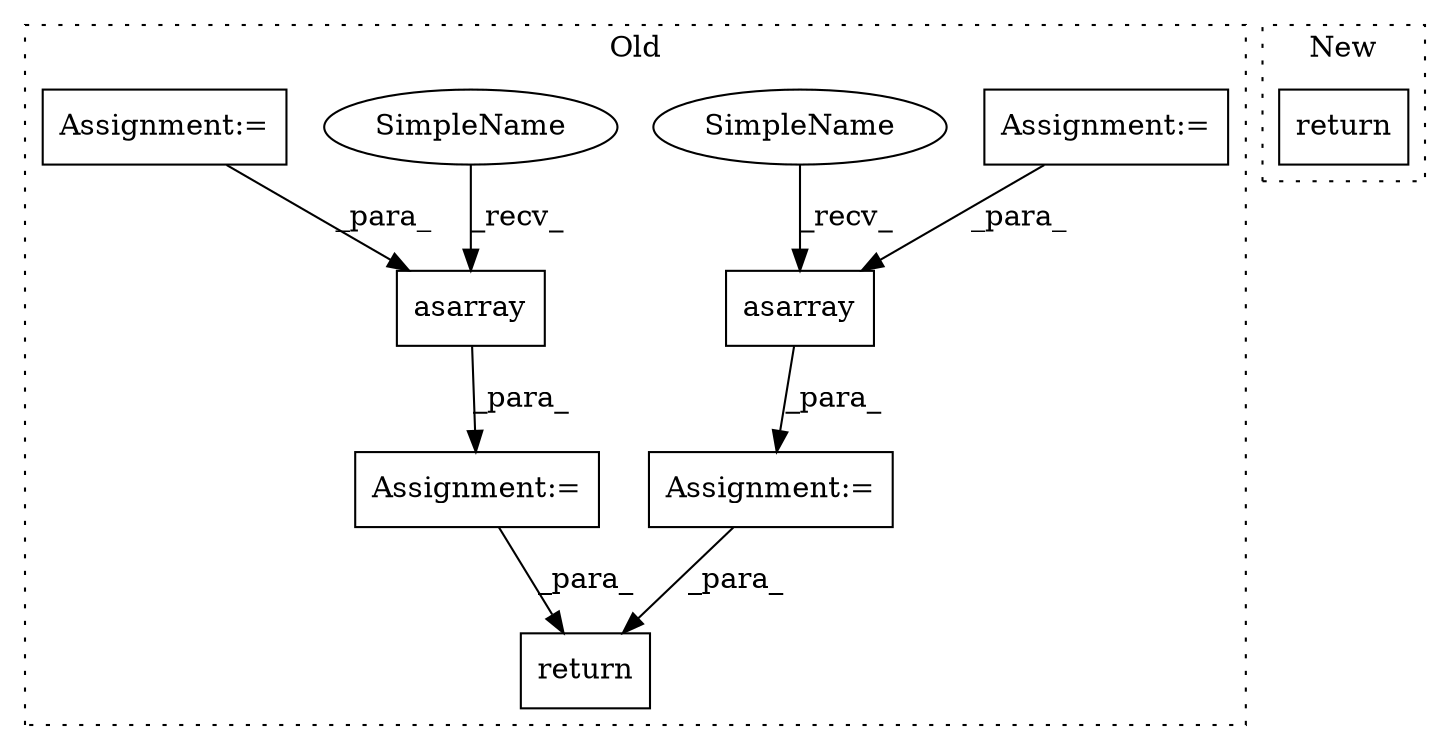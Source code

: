 digraph G {
subgraph cluster0 {
1 [label="asarray" a="32" s="1371,1387" l="8,1" shape="box"];
3 [label="return" a="41" s="1440" l="7" shape="box"];
4 [label="Assignment:=" a="7" s="1261" l="1" shape="box"];
5 [label="Assignment:=" a="7" s="1355" l="1" shape="box"];
6 [label="Assignment:=" a="7" s="1222" l="1" shape="box"];
7 [label="asarray" a="32" s="1277,1294" l="8,1" shape="box"];
8 [label="Assignment:=" a="7" s="1183" l="1" shape="box"];
9 [label="SimpleName" a="42" s="1365" l="5" shape="ellipse"];
10 [label="SimpleName" a="42" s="1271" l="5" shape="ellipse"];
label = "Old";
style="dotted";
}
subgraph cluster1 {
2 [label="return" a="41" s="7436" l="7" shape="box"];
label = "New";
style="dotted";
}
1 -> 5 [label="_para_"];
4 -> 3 [label="_para_"];
5 -> 3 [label="_para_"];
6 -> 1 [label="_para_"];
7 -> 4 [label="_para_"];
8 -> 7 [label="_para_"];
9 -> 1 [label="_recv_"];
10 -> 7 [label="_recv_"];
}